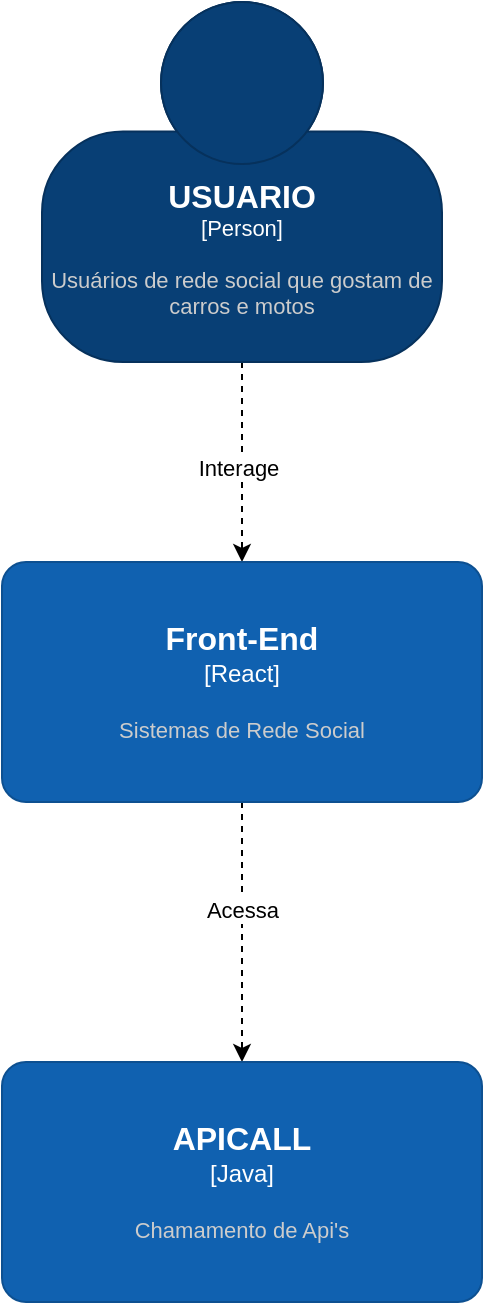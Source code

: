 <mxfile version="21.6.7" type="device" pages="3">
  <diagram name="Página-1" id="wvdazslITh4Sh4c5CiLC">
    <mxGraphModel dx="880" dy="478" grid="1" gridSize="10" guides="1" tooltips="1" connect="1" arrows="1" fold="1" page="1" pageScale="1" pageWidth="827" pageHeight="1169" math="0" shadow="0">
      <root>
        <mxCell id="0" />
        <mxCell id="1" parent="0" />
        <mxCell id="DNlTRN9fC6q7wZzOFVMU-1" style="edgeStyle=orthogonalEdgeStyle;rounded=0;orthogonalLoop=1;jettySize=auto;html=1;dashed=1;" edge="1" parent="1" source="DNlTRN9fC6q7wZzOFVMU-3" target="DNlTRN9fC6q7wZzOFVMU-6">
          <mxGeometry relative="1" as="geometry" />
        </mxCell>
        <mxCell id="DNlTRN9fC6q7wZzOFVMU-2" value="Interage" style="edgeLabel;html=1;align=center;verticalAlign=middle;resizable=0;points=[];" connectable="0" vertex="1" parent="DNlTRN9fC6q7wZzOFVMU-1">
          <mxGeometry x="0.059" y="-2" relative="1" as="geometry">
            <mxPoint as="offset" />
          </mxGeometry>
        </mxCell>
        <object placeholders="1" c4Name="USUARIO" c4Type="Person" c4Description="Usuários de rede social que gostam de carros e motos" label="&lt;font style=&quot;font-size: 16px&quot;&gt;&lt;b&gt;%c4Name%&lt;/b&gt;&lt;/font&gt;&lt;div&gt;[%c4Type%]&lt;/div&gt;&lt;br&gt;&lt;div&gt;&lt;font style=&quot;font-size: 11px&quot;&gt;&lt;font color=&quot;#cccccc&quot;&gt;%c4Description%&lt;/font&gt;&lt;/div&gt;" id="DNlTRN9fC6q7wZzOFVMU-3">
          <mxCell style="html=1;fontSize=11;dashed=0;whiteSpace=wrap;fillColor=#083F75;strokeColor=#06315C;fontColor=#ffffff;shape=mxgraph.c4.person2;align=center;metaEdit=1;points=[[0.5,0,0],[1,0.5,0],[1,0.75,0],[0.75,1,0],[0.5,1,0],[0.25,1,0],[0,0.75,0],[0,0.5,0]];resizable=0;" vertex="1" parent="1">
            <mxGeometry x="310" y="190" width="200" height="180" as="geometry" />
          </mxCell>
        </object>
        <mxCell id="DNlTRN9fC6q7wZzOFVMU-4" style="edgeStyle=orthogonalEdgeStyle;rounded=0;orthogonalLoop=1;jettySize=auto;html=1;entryX=0.5;entryY=0;entryDx=0;entryDy=0;entryPerimeter=0;dashed=1;" edge="1" parent="1" source="DNlTRN9fC6q7wZzOFVMU-6" target="DNlTRN9fC6q7wZzOFVMU-7">
          <mxGeometry relative="1" as="geometry" />
        </mxCell>
        <mxCell id="DNlTRN9fC6q7wZzOFVMU-5" value="Acessa" style="edgeLabel;html=1;align=center;verticalAlign=middle;resizable=0;points=[];" connectable="0" vertex="1" parent="DNlTRN9fC6q7wZzOFVMU-4">
          <mxGeometry x="-0.171" relative="1" as="geometry">
            <mxPoint as="offset" />
          </mxGeometry>
        </mxCell>
        <object placeholders="1" c4Name="Front-End" c4Type="React" c4Description="Sistemas de Rede Social" label="&lt;font style=&quot;font-size: 16px&quot;&gt;&lt;b&gt;%c4Name%&lt;/b&gt;&lt;/font&gt;&lt;div&gt;[%c4Type%]&lt;/div&gt;&lt;br&gt;&lt;div&gt;&lt;font style=&quot;font-size: 11px&quot;&gt;&lt;font color=&quot;#cccccc&quot;&gt;%c4Description%&lt;/font&gt;&lt;/div&gt;" id="DNlTRN9fC6q7wZzOFVMU-6">
          <mxCell style="rounded=1;whiteSpace=wrap;html=1;labelBackgroundColor=none;fillColor=#1061B0;fontColor=#ffffff;align=center;arcSize=10;strokeColor=#0D5091;metaEdit=1;resizable=0;points=[[0.25,0,0],[0.5,0,0],[0.75,0,0],[1,0.25,0],[1,0.5,0],[1,0.75,0],[0.75,1,0],[0.5,1,0],[0.25,1,0],[0,0.75,0],[0,0.5,0],[0,0.25,0]];" vertex="1" parent="1">
            <mxGeometry x="290" y="470" width="240" height="120" as="geometry" />
          </mxCell>
        </object>
        <object placeholders="1" c4Name="APICALL" c4Type="Java" c4Description="Chamamento de Api&#39;s" label="&lt;font style=&quot;font-size: 16px&quot;&gt;&lt;b&gt;%c4Name%&lt;/b&gt;&lt;/font&gt;&lt;div&gt;[%c4Type%]&lt;/div&gt;&lt;br&gt;&lt;div&gt;&lt;font style=&quot;font-size: 11px&quot;&gt;&lt;font color=&quot;#cccccc&quot;&gt;%c4Description%&lt;/font&gt;&lt;/div&gt;" id="DNlTRN9fC6q7wZzOFVMU-7">
          <mxCell style="rounded=1;whiteSpace=wrap;html=1;labelBackgroundColor=none;fillColor=#1061B0;fontColor=#ffffff;align=center;arcSize=10;strokeColor=#0D5091;metaEdit=1;resizable=0;points=[[0.25,0,0],[0.5,0,0],[0.75,0,0],[1,0.25,0],[1,0.5,0],[1,0.75,0],[0.75,1,0],[0.5,1,0],[0.25,1,0],[0,0.75,0],[0,0.5,0],[0,0.25,0]];" vertex="1" parent="1">
            <mxGeometry x="290" y="720" width="240" height="120" as="geometry" />
          </mxCell>
        </object>
      </root>
    </mxGraphModel>
  </diagram>
  <diagram id="lcFVWkQvEP2dafbO1UZv" name="Página-2">
    <mxGraphModel dx="880" dy="478" grid="1" gridSize="10" guides="1" tooltips="1" connect="1" arrows="1" fold="1" page="1" pageScale="1" pageWidth="827" pageHeight="1169" math="0" shadow="0">
      <root>
        <mxCell id="0" />
        <mxCell id="1" parent="0" />
        <mxCell id="n2oOqGhBApvN1icBmArK-1" style="edgeStyle=orthogonalEdgeStyle;rounded=0;orthogonalLoop=1;jettySize=auto;html=1;exitX=0.5;exitY=1;exitDx=0;exitDy=0;exitPerimeter=0;entryX=0.5;entryY=0;entryDx=0;entryDy=0;entryPerimeter=0;dashed=1;" edge="1" parent="1" source="G81m2567DrLUuyddCfcE-3" target="G81m2567DrLUuyddCfcE-12">
          <mxGeometry relative="1" as="geometry" />
        </mxCell>
        <mxCell id="n2oOqGhBApvN1icBmArK-2" value="Interage" style="edgeLabel;html=1;align=center;verticalAlign=middle;resizable=0;points=[];" vertex="1" connectable="0" parent="n2oOqGhBApvN1icBmArK-1">
          <mxGeometry x="-0.15" y="2" relative="1" as="geometry">
            <mxPoint as="offset" />
          </mxGeometry>
        </mxCell>
        <object placeholders="1" c4Name="Usuario" c4Type="Person" c4Description="" label="&lt;font style=&quot;font-size: 16px&quot;&gt;&lt;b&gt;%c4Name%&lt;/b&gt;&lt;/font&gt;&lt;div&gt;[%c4Type%]&lt;/div&gt;&lt;br&gt;&lt;div&gt;&lt;font style=&quot;font-size: 11px&quot;&gt;&lt;font color=&quot;#cccccc&quot;&gt;%c4Description%&lt;/font&gt;&lt;/div&gt;" id="G81m2567DrLUuyddCfcE-3">
          <mxCell style="html=1;fontSize=11;dashed=0;whiteSpace=wrap;fillColor=#083F75;strokeColor=#06315C;fontColor=#ffffff;shape=mxgraph.c4.person2;align=center;metaEdit=1;points=[[0.5,0,0],[1,0.5,0],[1,0.75,0],[0.75,1,0],[0.5,1,0],[0.25,1,0],[0,0.75,0],[0,0.5,0]];resizable=0;" vertex="1" parent="1">
            <mxGeometry x="310" width="200" height="180" as="geometry" />
          </mxCell>
        </object>
        <mxCell id="n2oOqGhBApvN1icBmArK-5" style="edgeStyle=orthogonalEdgeStyle;rounded=0;orthogonalLoop=1;jettySize=auto;html=1;dashed=1;" edge="1" parent="1" source="G81m2567DrLUuyddCfcE-7" target="n2oOqGhBApvN1icBmArK-4">
          <mxGeometry relative="1" as="geometry" />
        </mxCell>
        <mxCell id="n2oOqGhBApvN1icBmArK-6" value="Salva" style="edgeLabel;html=1;align=center;verticalAlign=middle;resizable=0;points=[];" vertex="1" connectable="0" parent="n2oOqGhBApvN1icBmArK-5">
          <mxGeometry x="-0.04" y="2" relative="1" as="geometry">
            <mxPoint as="offset" />
          </mxGeometry>
        </mxCell>
        <object placeholders="1" c4Name="API CALL" c4Type="Java, Spring-boot" c4Description="Back-End" label="&lt;font style=&quot;font-size: 16px&quot;&gt;&lt;b&gt;%c4Name%&lt;/b&gt;&lt;/font&gt;&lt;div&gt;[%c4Type%]&lt;/div&gt;&lt;br&gt;&lt;div&gt;&lt;font style=&quot;font-size: 11px&quot;&gt;&lt;font color=&quot;#cccccc&quot;&gt;%c4Description%&lt;/font&gt;&lt;/div&gt;" id="G81m2567DrLUuyddCfcE-7">
          <mxCell style="rounded=1;whiteSpace=wrap;html=1;labelBackgroundColor=none;fillColor=#1061B0;fontColor=#ffffff;align=center;arcSize=10;strokeColor=#0D5091;metaEdit=1;resizable=0;points=[[0.25,0,0],[0.5,0,0],[0.75,0,0],[1,0.25,0],[1,0.5,0],[1,0.75,0],[0.75,1,0],[0.5,1,0],[0.25,1,0],[0,0.75,0],[0,0.5,0],[0,0.25,0]];" vertex="1" parent="1">
            <mxGeometry x="290" y="455" width="240" height="120" as="geometry" />
          </mxCell>
        </object>
        <mxCell id="G81m2567DrLUuyddCfcE-10" style="edgeStyle=orthogonalEdgeStyle;rounded=0;orthogonalLoop=1;jettySize=auto;html=1;exitX=0.5;exitY=1;exitDx=0;exitDy=0;exitPerimeter=0;dashed=1;" edge="1" parent="1" source="G81m2567DrLUuyddCfcE-12" target="G81m2567DrLUuyddCfcE-7">
          <mxGeometry relative="1" as="geometry" />
        </mxCell>
        <mxCell id="G81m2567DrLUuyddCfcE-11" value="Chama" style="edgeLabel;html=1;align=center;verticalAlign=middle;resizable=0;points=[];" vertex="1" connectable="0" parent="G81m2567DrLUuyddCfcE-10">
          <mxGeometry x="-0.147" y="4" relative="1" as="geometry">
            <mxPoint as="offset" />
          </mxGeometry>
        </mxCell>
        <object placeholders="1" c4Name="Single-page aplication" c4Type="Container: React" c4Description="Provem a funcionalidade que o usuario visualiza no navegador" label="&lt;font style=&quot;font-size: 16px&quot;&gt;&lt;b&gt;%c4Name%&lt;/b&gt;&lt;/font&gt;&lt;div&gt;[%c4Type%]&lt;/div&gt;&lt;br&gt;&lt;div&gt;&lt;font style=&quot;font-size: 11px&quot;&gt;&lt;font color=&quot;#cccccc&quot;&gt;%c4Description%&lt;/font&gt;&lt;/div&gt;" id="G81m2567DrLUuyddCfcE-12">
          <mxCell style="rounded=1;whiteSpace=wrap;html=1;labelBackgroundColor=none;fillColor=#1061B0;fontColor=#ffffff;align=center;arcSize=10;strokeColor=#0D5091;metaEdit=1;resizable=0;points=[[0.25,0,0],[0.5,0,0],[0.75,0,0],[1,0.25,0],[1,0.5,0],[1,0.75,0],[0.75,1,0],[0.5,1,0],[0.25,1,0],[0,0.75,0],[0,0.5,0],[0,0.25,0]];" vertex="1" parent="1">
            <mxGeometry x="290" y="260" width="240" height="120" as="geometry" />
          </mxCell>
        </object>
        <mxCell id="n2oOqGhBApvN1icBmArK-4" value="&lt;h1 style=&quot;font-size: 21px;&quot;&gt;&lt;font color=&quot;#ffffff&quot;&gt;Banco de dados&lt;/font&gt;&lt;/h1&gt;&lt;div&gt;&lt;font color=&quot;#ffffff&quot;&gt;[SQL]&lt;/font&gt;&lt;/div&gt;" style="strokeWidth=2;html=1;shape=mxgraph.flowchart.database;whiteSpace=wrap;fillColor=#1061b0;" vertex="1" parent="1">
          <mxGeometry x="315" y="650" width="190" height="190" as="geometry" />
        </mxCell>
      </root>
    </mxGraphModel>
  </diagram>
  <diagram id="6JQTs5qbsM8rdBM8ErWd" name="Página-3">
    <mxGraphModel dx="880" dy="478" grid="1" gridSize="10" guides="1" tooltips="1" connect="1" arrows="1" fold="1" page="1" pageScale="1" pageWidth="827" pageHeight="1169" math="0" shadow="0">
      <root>
        <mxCell id="0" />
        <mxCell id="1" parent="0" />
      </root>
    </mxGraphModel>
  </diagram>
</mxfile>
